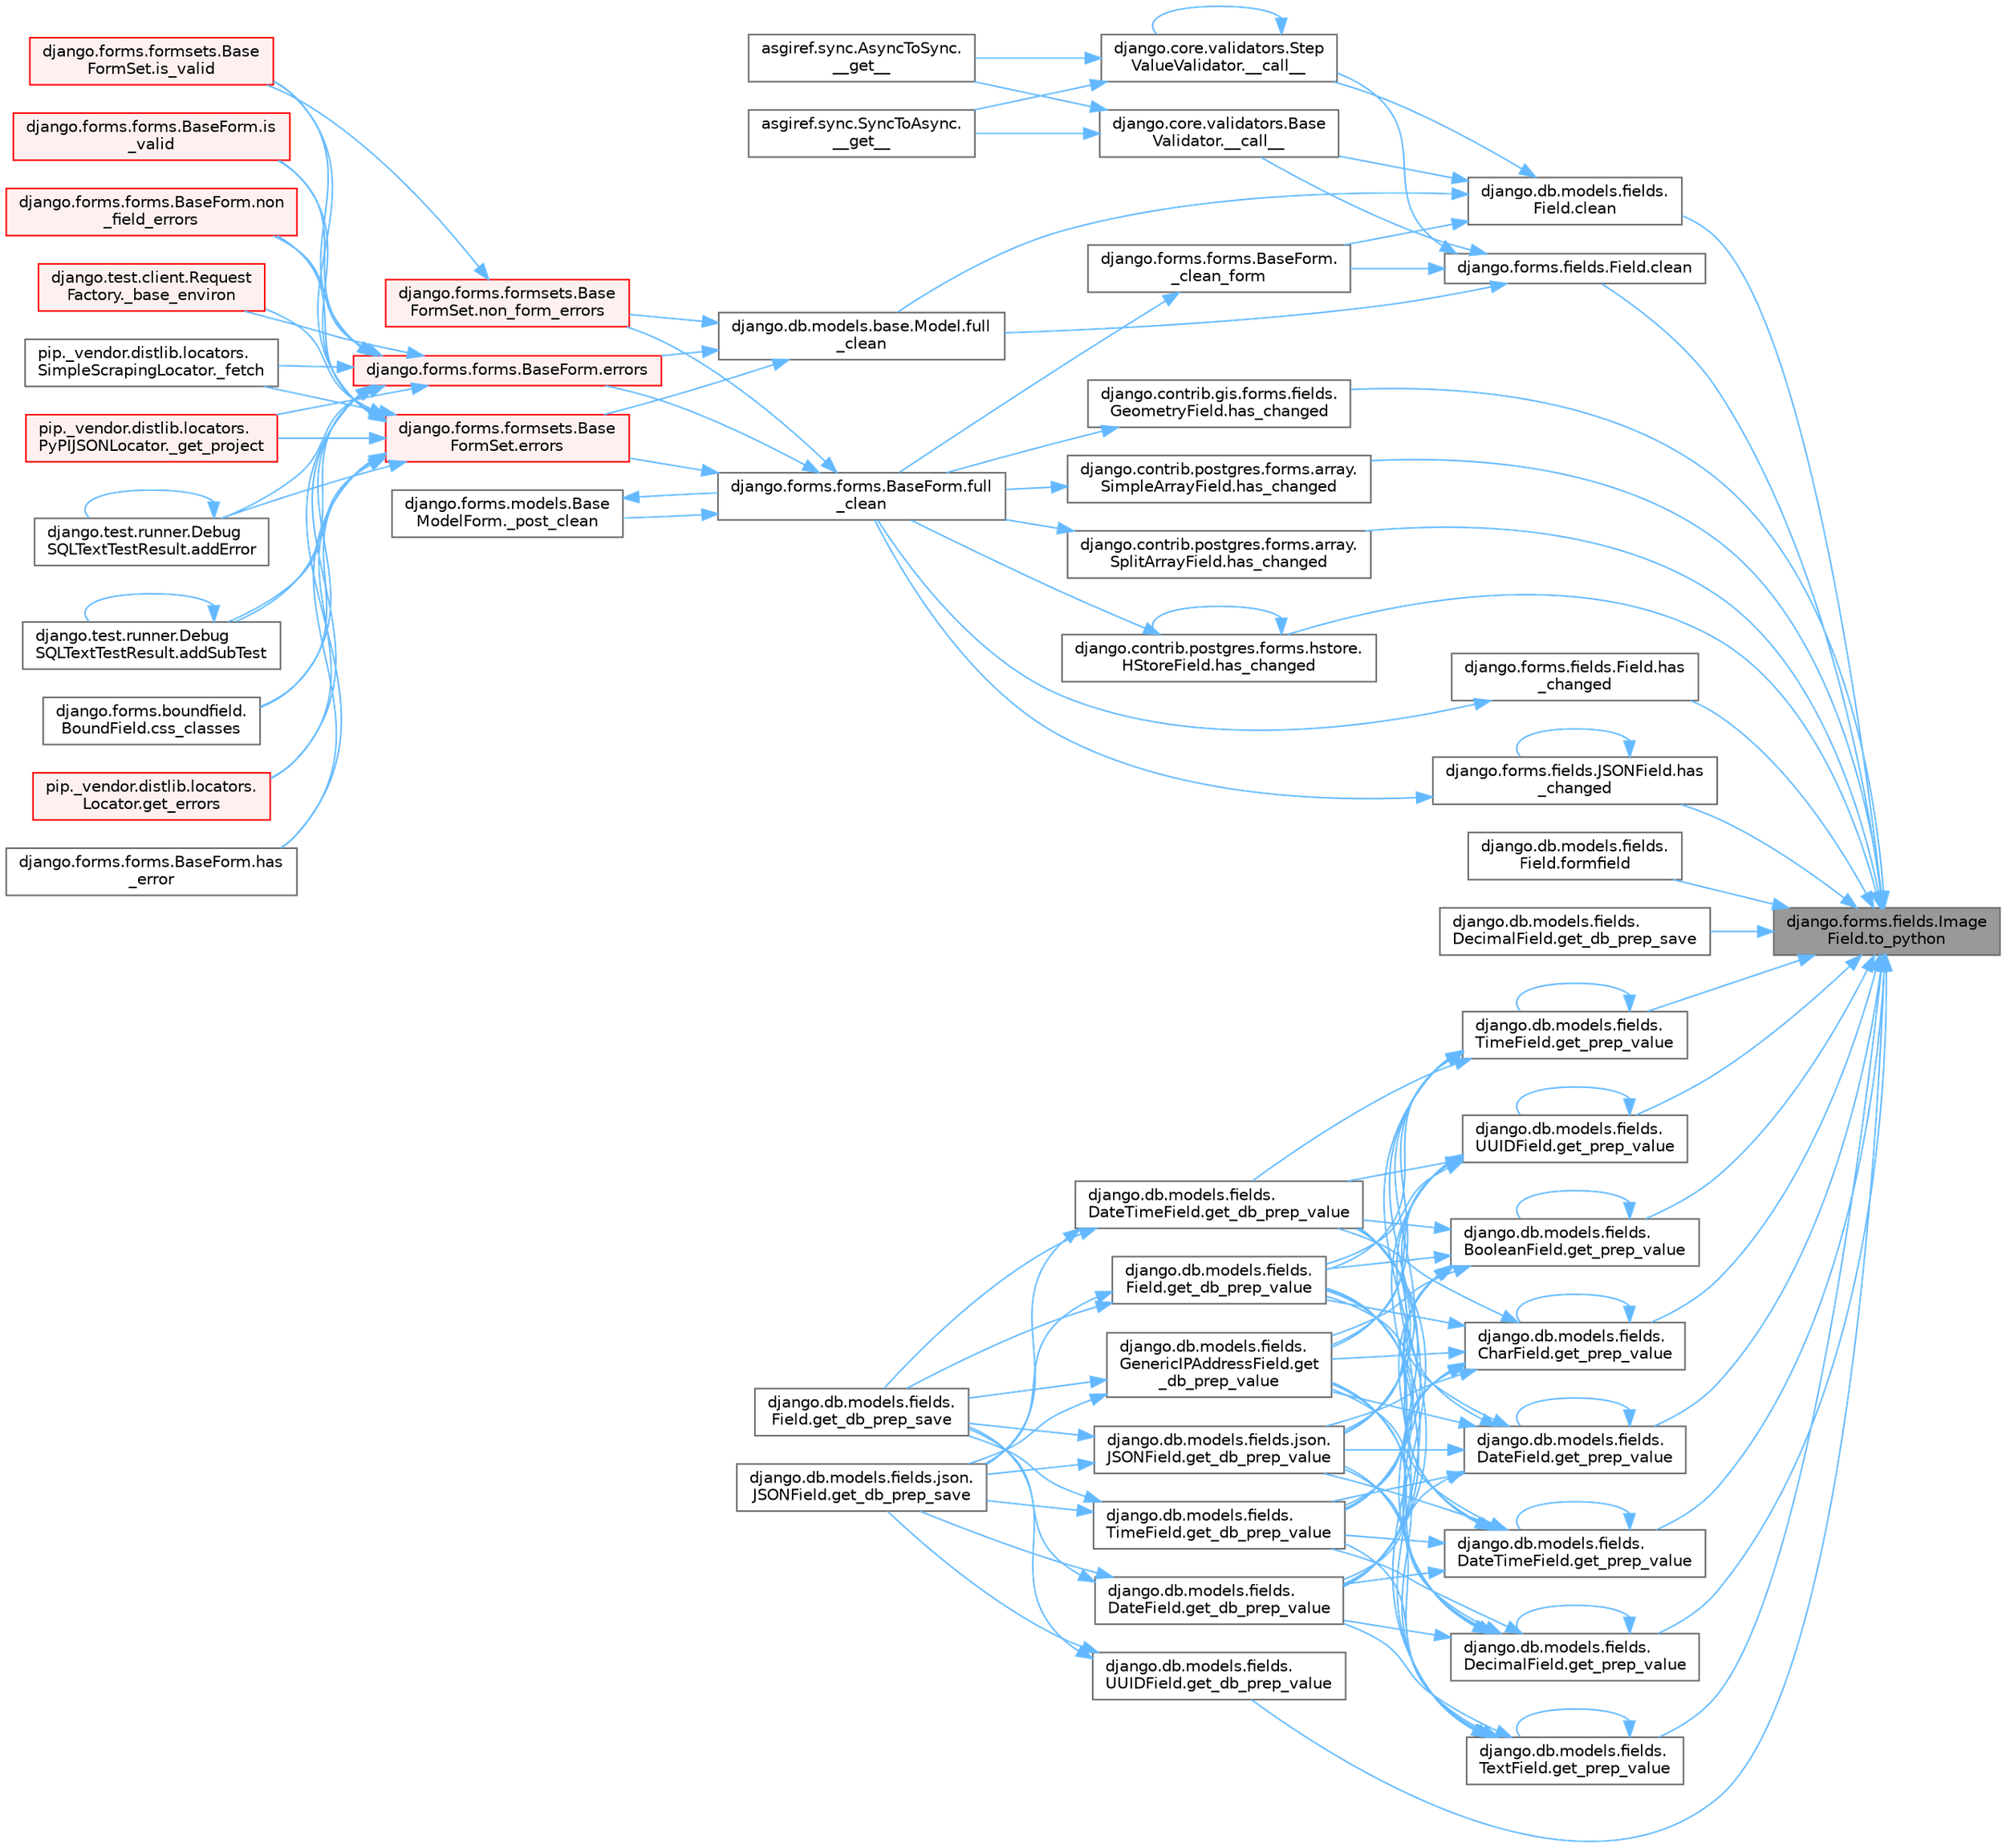 digraph "django.forms.fields.ImageField.to_python"
{
 // LATEX_PDF_SIZE
  bgcolor="transparent";
  edge [fontname=Helvetica,fontsize=10,labelfontname=Helvetica,labelfontsize=10];
  node [fontname=Helvetica,fontsize=10,shape=box,height=0.2,width=0.4];
  rankdir="RL";
  Node1 [id="Node000001",label="django.forms.fields.Image\lField.to_python",height=0.2,width=0.4,color="gray40", fillcolor="grey60", style="filled", fontcolor="black",tooltip=" "];
  Node1 -> Node2 [id="edge1_Node000001_Node000002",dir="back",color="steelblue1",style="solid",tooltip=" "];
  Node2 [id="Node000002",label="django.db.models.fields.\lField.clean",height=0.2,width=0.4,color="grey40", fillcolor="white", style="filled",URL="$classdjango_1_1db_1_1models_1_1fields_1_1_field.html#a4882fa20e9148ee8315b937e9cea41bf",tooltip=" "];
  Node2 -> Node3 [id="edge2_Node000002_Node000003",dir="back",color="steelblue1",style="solid",tooltip=" "];
  Node3 [id="Node000003",label="django.core.validators.Base\lValidator.__call__",height=0.2,width=0.4,color="grey40", fillcolor="white", style="filled",URL="$classdjango_1_1core_1_1validators_1_1_base_validator.html#ac718256582df714e061c6b927e045d12",tooltip=" "];
  Node3 -> Node4 [id="edge3_Node000003_Node000004",dir="back",color="steelblue1",style="solid",tooltip=" "];
  Node4 [id="Node000004",label="asgiref.sync.AsyncToSync.\l__get__",height=0.2,width=0.4,color="grey40", fillcolor="white", style="filled",URL="$classasgiref_1_1sync_1_1_async_to_sync.html#a23e9ef7a73da98dad9e3f4e65846969b",tooltip=" "];
  Node3 -> Node5 [id="edge4_Node000003_Node000005",dir="back",color="steelblue1",style="solid",tooltip=" "];
  Node5 [id="Node000005",label="asgiref.sync.SyncToAsync.\l__get__",height=0.2,width=0.4,color="grey40", fillcolor="white", style="filled",URL="$classasgiref_1_1sync_1_1_sync_to_async.html#aebdfbe3f01079a529fd2f39810597381",tooltip=" "];
  Node2 -> Node6 [id="edge5_Node000002_Node000006",dir="back",color="steelblue1",style="solid",tooltip=" "];
  Node6 [id="Node000006",label="django.core.validators.Step\lValueValidator.__call__",height=0.2,width=0.4,color="grey40", fillcolor="white", style="filled",URL="$classdjango_1_1core_1_1validators_1_1_step_value_validator.html#aebdbf74fe74c5b999350df9c1852714c",tooltip=" "];
  Node6 -> Node6 [id="edge6_Node000006_Node000006",dir="back",color="steelblue1",style="solid",tooltip=" "];
  Node6 -> Node4 [id="edge7_Node000006_Node000004",dir="back",color="steelblue1",style="solid",tooltip=" "];
  Node6 -> Node5 [id="edge8_Node000006_Node000005",dir="back",color="steelblue1",style="solid",tooltip=" "];
  Node2 -> Node7 [id="edge9_Node000002_Node000007",dir="back",color="steelblue1",style="solid",tooltip=" "];
  Node7 [id="Node000007",label="django.forms.forms.BaseForm.\l_clean_form",height=0.2,width=0.4,color="grey40", fillcolor="white", style="filled",URL="$classdjango_1_1forms_1_1forms_1_1_base_form.html#ae5eed108001c1a75985b75174fe23f1f",tooltip=" "];
  Node7 -> Node8 [id="edge10_Node000007_Node000008",dir="back",color="steelblue1",style="solid",tooltip=" "];
  Node8 [id="Node000008",label="django.forms.forms.BaseForm.full\l_clean",height=0.2,width=0.4,color="grey40", fillcolor="white", style="filled",URL="$classdjango_1_1forms_1_1forms_1_1_base_form.html#a396d2448f658dc84a0f0b473ffaae918",tooltip=" "];
  Node8 -> Node9 [id="edge11_Node000008_Node000009",dir="back",color="steelblue1",style="solid",tooltip=" "];
  Node9 [id="Node000009",label="django.forms.models.Base\lModelForm._post_clean",height=0.2,width=0.4,color="grey40", fillcolor="white", style="filled",URL="$classdjango_1_1forms_1_1models_1_1_base_model_form.html#a83e1c0ea3ba97f3a496d07955d1bf124",tooltip=" "];
  Node9 -> Node8 [id="edge12_Node000009_Node000008",dir="back",color="steelblue1",style="solid",tooltip=" "];
  Node8 -> Node10 [id="edge13_Node000008_Node000010",dir="back",color="steelblue1",style="solid",tooltip=" "];
  Node10 [id="Node000010",label="django.forms.forms.BaseForm.errors",height=0.2,width=0.4,color="red", fillcolor="#FFF0F0", style="filled",URL="$classdjango_1_1forms_1_1forms_1_1_base_form.html#aca47cb75eb6c321d1c429b33eca94d49",tooltip=" "];
  Node10 -> Node11 [id="edge14_Node000010_Node000011",dir="back",color="steelblue1",style="solid",tooltip=" "];
  Node11 [id="Node000011",label="django.test.client.Request\lFactory._base_environ",height=0.2,width=0.4,color="red", fillcolor="#FFF0F0", style="filled",URL="$classdjango_1_1test_1_1client_1_1_request_factory.html#ab650654b992f4e9fc9e30bd0442973c1",tooltip=" "];
  Node10 -> Node596 [id="edge15_Node000010_Node000596",dir="back",color="steelblue1",style="solid",tooltip=" "];
  Node596 [id="Node000596",label="pip._vendor.distlib.locators.\lSimpleScrapingLocator._fetch",height=0.2,width=0.4,color="grey40", fillcolor="white", style="filled",URL="$classpip_1_1__vendor_1_1distlib_1_1locators_1_1_simple_scraping_locator.html#a72156eb8243de03d8881db3caaa60b8c",tooltip=" "];
  Node10 -> Node597 [id="edge16_Node000010_Node000597",dir="back",color="steelblue1",style="solid",tooltip=" "];
  Node597 [id="Node000597",label="pip._vendor.distlib.locators.\lPyPIJSONLocator._get_project",height=0.2,width=0.4,color="red", fillcolor="#FFF0F0", style="filled",URL="$classpip_1_1__vendor_1_1distlib_1_1locators_1_1_py_p_i_j_s_o_n_locator.html#ab5b95d18130e47c0bedca04d7b010bf6",tooltip=" "];
  Node10 -> Node1788 [id="edge17_Node000010_Node001788",dir="back",color="steelblue1",style="solid",tooltip=" "];
  Node1788 [id="Node001788",label="django.test.runner.Debug\lSQLTextTestResult.addError",height=0.2,width=0.4,color="grey40", fillcolor="white", style="filled",URL="$classdjango_1_1test_1_1runner_1_1_debug_s_q_l_text_test_result.html#a398c116f3b7d25563a21e81178271a8a",tooltip=" "];
  Node1788 -> Node1788 [id="edge18_Node001788_Node001788",dir="back",color="steelblue1",style="solid",tooltip=" "];
  Node10 -> Node1789 [id="edge19_Node000010_Node001789",dir="back",color="steelblue1",style="solid",tooltip=" "];
  Node1789 [id="Node001789",label="django.test.runner.Debug\lSQLTextTestResult.addSubTest",height=0.2,width=0.4,color="grey40", fillcolor="white", style="filled",URL="$classdjango_1_1test_1_1runner_1_1_debug_s_q_l_text_test_result.html#a65bae0538566d8bc532c972340744b1e",tooltip=" "];
  Node1789 -> Node1789 [id="edge20_Node001789_Node001789",dir="back",color="steelblue1",style="solid",tooltip=" "];
  Node10 -> Node1790 [id="edge21_Node000010_Node001790",dir="back",color="steelblue1",style="solid",tooltip=" "];
  Node1790 [id="Node001790",label="django.forms.boundfield.\lBoundField.css_classes",height=0.2,width=0.4,color="grey40", fillcolor="white", style="filled",URL="$classdjango_1_1forms_1_1boundfield_1_1_bound_field.html#a19d289ef3598c412a0fee978458875bc",tooltip=" "];
  Node10 -> Node1791 [id="edge22_Node000010_Node001791",dir="back",color="steelblue1",style="solid",tooltip=" "];
  Node1791 [id="Node001791",label="pip._vendor.distlib.locators.\lLocator.get_errors",height=0.2,width=0.4,color="red", fillcolor="#FFF0F0", style="filled",URL="$classpip_1_1__vendor_1_1distlib_1_1locators_1_1_locator.html#abc5864a47e4cb8c481f44eb1a72f565c",tooltip=" "];
  Node10 -> Node1793 [id="edge23_Node000010_Node001793",dir="back",color="steelblue1",style="solid",tooltip=" "];
  Node1793 [id="Node001793",label="django.forms.forms.BaseForm.has\l_error",height=0.2,width=0.4,color="grey40", fillcolor="white", style="filled",URL="$classdjango_1_1forms_1_1forms_1_1_base_form.html#af67d8e47182c8c92ad4cac6441bfeb80",tooltip=" "];
  Node10 -> Node1794 [id="edge24_Node000010_Node001794",dir="back",color="steelblue1",style="solid",tooltip=" "];
  Node1794 [id="Node001794",label="django.forms.forms.BaseForm.is\l_valid",height=0.2,width=0.4,color="red", fillcolor="#FFF0F0", style="filled",URL="$classdjango_1_1forms_1_1forms_1_1_base_form.html#a8be15c9eaccca682a18c7d3f13802cc4",tooltip=" "];
  Node10 -> Node684 [id="edge25_Node000010_Node000684",dir="back",color="steelblue1",style="solid",tooltip=" "];
  Node684 [id="Node000684",label="django.forms.formsets.Base\lFormSet.is_valid",height=0.2,width=0.4,color="red", fillcolor="#FFF0F0", style="filled",URL="$classdjango_1_1forms_1_1formsets_1_1_base_form_set.html#a713477cfb7c01e723400df62b49c250c",tooltip=" "];
  Node10 -> Node1795 [id="edge26_Node000010_Node001795",dir="back",color="steelblue1",style="solid",tooltip=" "];
  Node1795 [id="Node001795",label="django.forms.forms.BaseForm.non\l_field_errors",height=0.2,width=0.4,color="red", fillcolor="#FFF0F0", style="filled",URL="$classdjango_1_1forms_1_1forms_1_1_base_form.html#a713be7c8d25008cf58c90916cb682447",tooltip=" "];
  Node8 -> Node595 [id="edge27_Node000008_Node000595",dir="back",color="steelblue1",style="solid",tooltip=" "];
  Node595 [id="Node000595",label="django.forms.formsets.Base\lFormSet.errors",height=0.2,width=0.4,color="red", fillcolor="#FFF0F0", style="filled",URL="$classdjango_1_1forms_1_1formsets_1_1_base_form_set.html#a9e249e2240c3ae2775249e3d3da42020",tooltip=" "];
  Node595 -> Node11 [id="edge28_Node000595_Node000011",dir="back",color="steelblue1",style="solid",tooltip=" "];
  Node595 -> Node596 [id="edge29_Node000595_Node000596",dir="back",color="steelblue1",style="solid",tooltip=" "];
  Node595 -> Node597 [id="edge30_Node000595_Node000597",dir="back",color="steelblue1",style="solid",tooltip=" "];
  Node595 -> Node1788 [id="edge31_Node000595_Node001788",dir="back",color="steelblue1",style="solid",tooltip=" "];
  Node595 -> Node1789 [id="edge32_Node000595_Node001789",dir="back",color="steelblue1",style="solid",tooltip=" "];
  Node595 -> Node1790 [id="edge33_Node000595_Node001790",dir="back",color="steelblue1",style="solid",tooltip=" "];
  Node595 -> Node1791 [id="edge34_Node000595_Node001791",dir="back",color="steelblue1",style="solid",tooltip=" "];
  Node595 -> Node1793 [id="edge35_Node000595_Node001793",dir="back",color="steelblue1",style="solid",tooltip=" "];
  Node595 -> Node1794 [id="edge36_Node000595_Node001794",dir="back",color="steelblue1",style="solid",tooltip=" "];
  Node595 -> Node684 [id="edge37_Node000595_Node000684",dir="back",color="steelblue1",style="solid",tooltip=" "];
  Node595 -> Node1795 [id="edge38_Node000595_Node001795",dir="back",color="steelblue1",style="solid",tooltip=" "];
  Node8 -> Node683 [id="edge39_Node000008_Node000683",dir="back",color="steelblue1",style="solid",tooltip=" "];
  Node683 [id="Node000683",label="django.forms.formsets.Base\lFormSet.non_form_errors",height=0.2,width=0.4,color="red", fillcolor="#FFF0F0", style="filled",URL="$classdjango_1_1forms_1_1formsets_1_1_base_form_set.html#a8b499fb5fdd72c59134bf40aeac2de3c",tooltip=" "];
  Node683 -> Node684 [id="edge40_Node000683_Node000684",dir="back",color="steelblue1",style="solid",tooltip=" "];
  Node2 -> Node594 [id="edge41_Node000002_Node000594",dir="back",color="steelblue1",style="solid",tooltip=" "];
  Node594 [id="Node000594",label="django.db.models.base.Model.full\l_clean",height=0.2,width=0.4,color="grey40", fillcolor="white", style="filled",URL="$classdjango_1_1db_1_1models_1_1base_1_1_model.html#a2e68bd042bd3e52b086f8838eeaa416f",tooltip=" "];
  Node594 -> Node10 [id="edge42_Node000594_Node000010",dir="back",color="steelblue1",style="solid",tooltip=" "];
  Node594 -> Node595 [id="edge43_Node000594_Node000595",dir="back",color="steelblue1",style="solid",tooltip=" "];
  Node594 -> Node683 [id="edge44_Node000594_Node000683",dir="back",color="steelblue1",style="solid",tooltip=" "];
  Node1 -> Node593 [id="edge45_Node000001_Node000593",dir="back",color="steelblue1",style="solid",tooltip=" "];
  Node593 [id="Node000593",label="django.forms.fields.Field.clean",height=0.2,width=0.4,color="grey40", fillcolor="white", style="filled",URL="$classdjango_1_1forms_1_1fields_1_1_field.html#aee75acad433887bd31c6f298ebd77195",tooltip=" "];
  Node593 -> Node3 [id="edge46_Node000593_Node000003",dir="back",color="steelblue1",style="solid",tooltip=" "];
  Node593 -> Node6 [id="edge47_Node000593_Node000006",dir="back",color="steelblue1",style="solid",tooltip=" "];
  Node593 -> Node7 [id="edge48_Node000593_Node000007",dir="back",color="steelblue1",style="solid",tooltip=" "];
  Node593 -> Node594 [id="edge49_Node000593_Node000594",dir="back",color="steelblue1",style="solid",tooltip=" "];
  Node1 -> Node1939 [id="edge50_Node000001_Node001939",dir="back",color="steelblue1",style="solid",tooltip=" "];
  Node1939 [id="Node001939",label="django.db.models.fields.\lField.formfield",height=0.2,width=0.4,color="grey40", fillcolor="white", style="filled",URL="$classdjango_1_1db_1_1models_1_1fields_1_1_field.html#a1822195647a4e308ad17ccbeab6ea120",tooltip=" "];
  Node1 -> Node2714 [id="edge51_Node000001_Node002714",dir="back",color="steelblue1",style="solid",tooltip=" "];
  Node2714 [id="Node002714",label="django.db.models.fields.\lDecimalField.get_db_prep_save",height=0.2,width=0.4,color="grey40", fillcolor="white", style="filled",URL="$classdjango_1_1db_1_1models_1_1fields_1_1_decimal_field.html#a46667b50c85f0b4a6cb777431017fc3a",tooltip=" "];
  Node1 -> Node2715 [id="edge52_Node000001_Node002715",dir="back",color="steelblue1",style="solid",tooltip=" "];
  Node2715 [id="Node002715",label="django.db.models.fields.\lUUIDField.get_db_prep_value",height=0.2,width=0.4,color="grey40", fillcolor="white", style="filled",URL="$classdjango_1_1db_1_1models_1_1fields_1_1_u_u_i_d_field.html#a386f708cbcae8153a01c6bc4fde97203",tooltip=" "];
  Node2715 -> Node1874 [id="edge53_Node002715_Node001874",dir="back",color="steelblue1",style="solid",tooltip=" "];
  Node1874 [id="Node001874",label="django.db.models.fields.\lField.get_db_prep_save",height=0.2,width=0.4,color="grey40", fillcolor="white", style="filled",URL="$classdjango_1_1db_1_1models_1_1fields_1_1_field.html#a6ffbf587320e79a62a40af031183c2f2",tooltip=" "];
  Node2715 -> Node1875 [id="edge54_Node002715_Node001875",dir="back",color="steelblue1",style="solid",tooltip=" "];
  Node1875 [id="Node001875",label="django.db.models.fields.json.\lJSONField.get_db_prep_save",height=0.2,width=0.4,color="grey40", fillcolor="white", style="filled",URL="$classdjango_1_1db_1_1models_1_1fields_1_1json_1_1_j_s_o_n_field.html#ab7a67887e20c9c31871531e607b2a133",tooltip=" "];
  Node1 -> Node2716 [id="edge55_Node000001_Node002716",dir="back",color="steelblue1",style="solid",tooltip=" "];
  Node2716 [id="Node002716",label="django.db.models.fields.\lBooleanField.get_prep_value",height=0.2,width=0.4,color="grey40", fillcolor="white", style="filled",URL="$classdjango_1_1db_1_1models_1_1fields_1_1_boolean_field.html#a2c76f741d494c42b977fea4db757b224",tooltip=" "];
  Node2716 -> Node1873 [id="edge56_Node002716_Node001873",dir="back",color="steelblue1",style="solid",tooltip=" "];
  Node1873 [id="Node001873",label="django.db.models.fields.\lDateField.get_db_prep_value",height=0.2,width=0.4,color="grey40", fillcolor="white", style="filled",URL="$classdjango_1_1db_1_1models_1_1fields_1_1_date_field.html#ad6d292b396a9f068e57a55dbcce353aa",tooltip=" "];
  Node1873 -> Node1874 [id="edge57_Node001873_Node001874",dir="back",color="steelblue1",style="solid",tooltip=" "];
  Node1873 -> Node1875 [id="edge58_Node001873_Node001875",dir="back",color="steelblue1",style="solid",tooltip=" "];
  Node2716 -> Node1876 [id="edge59_Node002716_Node001876",dir="back",color="steelblue1",style="solid",tooltip=" "];
  Node1876 [id="Node001876",label="django.db.models.fields.\lDateTimeField.get_db_prep_value",height=0.2,width=0.4,color="grey40", fillcolor="white", style="filled",URL="$classdjango_1_1db_1_1models_1_1fields_1_1_date_time_field.html#ace937a98f687ea3399d88de4eddec0b8",tooltip=" "];
  Node1876 -> Node1874 [id="edge60_Node001876_Node001874",dir="back",color="steelblue1",style="solid",tooltip=" "];
  Node1876 -> Node1875 [id="edge61_Node001876_Node001875",dir="back",color="steelblue1",style="solid",tooltip=" "];
  Node2716 -> Node1877 [id="edge62_Node002716_Node001877",dir="back",color="steelblue1",style="solid",tooltip=" "];
  Node1877 [id="Node001877",label="django.db.models.fields.\lField.get_db_prep_value",height=0.2,width=0.4,color="grey40", fillcolor="white", style="filled",URL="$classdjango_1_1db_1_1models_1_1fields_1_1_field.html#a27b39e33c87cb9d48a2cc249a66459c3",tooltip=" "];
  Node1877 -> Node1874 [id="edge63_Node001877_Node001874",dir="back",color="steelblue1",style="solid",tooltip=" "];
  Node1877 -> Node1875 [id="edge64_Node001877_Node001875",dir="back",color="steelblue1",style="solid",tooltip=" "];
  Node2716 -> Node1878 [id="edge65_Node002716_Node001878",dir="back",color="steelblue1",style="solid",tooltip=" "];
  Node1878 [id="Node001878",label="django.db.models.fields.\lGenericIPAddressField.get\l_db_prep_value",height=0.2,width=0.4,color="grey40", fillcolor="white", style="filled",URL="$classdjango_1_1db_1_1models_1_1fields_1_1_generic_i_p_address_field.html#a0833bb7fa4f729102000a775edc0f4a9",tooltip=" "];
  Node1878 -> Node1874 [id="edge66_Node001878_Node001874",dir="back",color="steelblue1",style="solid",tooltip=" "];
  Node1878 -> Node1875 [id="edge67_Node001878_Node001875",dir="back",color="steelblue1",style="solid",tooltip=" "];
  Node2716 -> Node1879 [id="edge68_Node002716_Node001879",dir="back",color="steelblue1",style="solid",tooltip=" "];
  Node1879 [id="Node001879",label="django.db.models.fields.json.\lJSONField.get_db_prep_value",height=0.2,width=0.4,color="grey40", fillcolor="white", style="filled",URL="$classdjango_1_1db_1_1models_1_1fields_1_1json_1_1_j_s_o_n_field.html#ad89498c756bc8ae7f6e98ca5b7eb5184",tooltip=" "];
  Node1879 -> Node1874 [id="edge69_Node001879_Node001874",dir="back",color="steelblue1",style="solid",tooltip=" "];
  Node1879 -> Node1875 [id="edge70_Node001879_Node001875",dir="back",color="steelblue1",style="solid",tooltip=" "];
  Node2716 -> Node1880 [id="edge71_Node002716_Node001880",dir="back",color="steelblue1",style="solid",tooltip=" "];
  Node1880 [id="Node001880",label="django.db.models.fields.\lTimeField.get_db_prep_value",height=0.2,width=0.4,color="grey40", fillcolor="white", style="filled",URL="$classdjango_1_1db_1_1models_1_1fields_1_1_time_field.html#ac736cd2c62828e3dbee00ff6bae39e84",tooltip=" "];
  Node1880 -> Node1874 [id="edge72_Node001880_Node001874",dir="back",color="steelblue1",style="solid",tooltip=" "];
  Node1880 -> Node1875 [id="edge73_Node001880_Node001875",dir="back",color="steelblue1",style="solid",tooltip=" "];
  Node2716 -> Node2716 [id="edge74_Node002716_Node002716",dir="back",color="steelblue1",style="solid",tooltip=" "];
  Node1 -> Node2717 [id="edge75_Node000001_Node002717",dir="back",color="steelblue1",style="solid",tooltip=" "];
  Node2717 [id="Node002717",label="django.db.models.fields.\lCharField.get_prep_value",height=0.2,width=0.4,color="grey40", fillcolor="white", style="filled",URL="$classdjango_1_1db_1_1models_1_1fields_1_1_char_field.html#a586dde4bef09b94f15ca3b7a3b616a12",tooltip=" "];
  Node2717 -> Node1873 [id="edge76_Node002717_Node001873",dir="back",color="steelblue1",style="solid",tooltip=" "];
  Node2717 -> Node1876 [id="edge77_Node002717_Node001876",dir="back",color="steelblue1",style="solid",tooltip=" "];
  Node2717 -> Node1877 [id="edge78_Node002717_Node001877",dir="back",color="steelblue1",style="solid",tooltip=" "];
  Node2717 -> Node1878 [id="edge79_Node002717_Node001878",dir="back",color="steelblue1",style="solid",tooltip=" "];
  Node2717 -> Node1879 [id="edge80_Node002717_Node001879",dir="back",color="steelblue1",style="solid",tooltip=" "];
  Node2717 -> Node1880 [id="edge81_Node002717_Node001880",dir="back",color="steelblue1",style="solid",tooltip=" "];
  Node2717 -> Node2717 [id="edge82_Node002717_Node002717",dir="back",color="steelblue1",style="solid",tooltip=" "];
  Node1 -> Node2718 [id="edge83_Node000001_Node002718",dir="back",color="steelblue1",style="solid",tooltip=" "];
  Node2718 [id="Node002718",label="django.db.models.fields.\lDateField.get_prep_value",height=0.2,width=0.4,color="grey40", fillcolor="white", style="filled",URL="$classdjango_1_1db_1_1models_1_1fields_1_1_date_field.html#a17fd388efd6c1cc24e4daa2838936247",tooltip=" "];
  Node2718 -> Node1873 [id="edge84_Node002718_Node001873",dir="back",color="steelblue1",style="solid",tooltip=" "];
  Node2718 -> Node1876 [id="edge85_Node002718_Node001876",dir="back",color="steelblue1",style="solid",tooltip=" "];
  Node2718 -> Node1877 [id="edge86_Node002718_Node001877",dir="back",color="steelblue1",style="solid",tooltip=" "];
  Node2718 -> Node1878 [id="edge87_Node002718_Node001878",dir="back",color="steelblue1",style="solid",tooltip=" "];
  Node2718 -> Node1879 [id="edge88_Node002718_Node001879",dir="back",color="steelblue1",style="solid",tooltip=" "];
  Node2718 -> Node1880 [id="edge89_Node002718_Node001880",dir="back",color="steelblue1",style="solid",tooltip=" "];
  Node2718 -> Node2718 [id="edge90_Node002718_Node002718",dir="back",color="steelblue1",style="solid",tooltip=" "];
  Node1 -> Node1872 [id="edge91_Node000001_Node001872",dir="back",color="steelblue1",style="solid",tooltip=" "];
  Node1872 [id="Node001872",label="django.db.models.fields.\lDateTimeField.get_prep_value",height=0.2,width=0.4,color="grey40", fillcolor="white", style="filled",URL="$classdjango_1_1db_1_1models_1_1fields_1_1_date_time_field.html#a96b7b4c4a2af78523ff88dd95ddde877",tooltip=" "];
  Node1872 -> Node1873 [id="edge92_Node001872_Node001873",dir="back",color="steelblue1",style="solid",tooltip=" "];
  Node1872 -> Node1876 [id="edge93_Node001872_Node001876",dir="back",color="steelblue1",style="solid",tooltip=" "];
  Node1872 -> Node1877 [id="edge94_Node001872_Node001877",dir="back",color="steelblue1",style="solid",tooltip=" "];
  Node1872 -> Node1878 [id="edge95_Node001872_Node001878",dir="back",color="steelblue1",style="solid",tooltip=" "];
  Node1872 -> Node1879 [id="edge96_Node001872_Node001879",dir="back",color="steelblue1",style="solid",tooltip=" "];
  Node1872 -> Node1880 [id="edge97_Node001872_Node001880",dir="back",color="steelblue1",style="solid",tooltip=" "];
  Node1872 -> Node1872 [id="edge98_Node001872_Node001872",dir="back",color="steelblue1",style="solid",tooltip=" "];
  Node1 -> Node2719 [id="edge99_Node000001_Node002719",dir="back",color="steelblue1",style="solid",tooltip=" "];
  Node2719 [id="Node002719",label="django.db.models.fields.\lDecimalField.get_prep_value",height=0.2,width=0.4,color="grey40", fillcolor="white", style="filled",URL="$classdjango_1_1db_1_1models_1_1fields_1_1_decimal_field.html#a1d8d3b60ca856194a27f246557cdded5",tooltip=" "];
  Node2719 -> Node1873 [id="edge100_Node002719_Node001873",dir="back",color="steelblue1",style="solid",tooltip=" "];
  Node2719 -> Node1876 [id="edge101_Node002719_Node001876",dir="back",color="steelblue1",style="solid",tooltip=" "];
  Node2719 -> Node1877 [id="edge102_Node002719_Node001877",dir="back",color="steelblue1",style="solid",tooltip=" "];
  Node2719 -> Node1878 [id="edge103_Node002719_Node001878",dir="back",color="steelblue1",style="solid",tooltip=" "];
  Node2719 -> Node1879 [id="edge104_Node002719_Node001879",dir="back",color="steelblue1",style="solid",tooltip=" "];
  Node2719 -> Node1880 [id="edge105_Node002719_Node001880",dir="back",color="steelblue1",style="solid",tooltip=" "];
  Node2719 -> Node2719 [id="edge106_Node002719_Node002719",dir="back",color="steelblue1",style="solid",tooltip=" "];
  Node1 -> Node2720 [id="edge107_Node000001_Node002720",dir="back",color="steelblue1",style="solid",tooltip=" "];
  Node2720 [id="Node002720",label="django.db.models.fields.\lTextField.get_prep_value",height=0.2,width=0.4,color="grey40", fillcolor="white", style="filled",URL="$classdjango_1_1db_1_1models_1_1fields_1_1_text_field.html#aa6f1c919bfc7cb7571f98e02c585ade9",tooltip=" "];
  Node2720 -> Node1873 [id="edge108_Node002720_Node001873",dir="back",color="steelblue1",style="solid",tooltip=" "];
  Node2720 -> Node1876 [id="edge109_Node002720_Node001876",dir="back",color="steelblue1",style="solid",tooltip=" "];
  Node2720 -> Node1877 [id="edge110_Node002720_Node001877",dir="back",color="steelblue1",style="solid",tooltip=" "];
  Node2720 -> Node1878 [id="edge111_Node002720_Node001878",dir="back",color="steelblue1",style="solid",tooltip=" "];
  Node2720 -> Node1879 [id="edge112_Node002720_Node001879",dir="back",color="steelblue1",style="solid",tooltip=" "];
  Node2720 -> Node1880 [id="edge113_Node002720_Node001880",dir="back",color="steelblue1",style="solid",tooltip=" "];
  Node2720 -> Node2720 [id="edge114_Node002720_Node002720",dir="back",color="steelblue1",style="solid",tooltip=" "];
  Node1 -> Node2721 [id="edge115_Node000001_Node002721",dir="back",color="steelblue1",style="solid",tooltip=" "];
  Node2721 [id="Node002721",label="django.db.models.fields.\lTimeField.get_prep_value",height=0.2,width=0.4,color="grey40", fillcolor="white", style="filled",URL="$classdjango_1_1db_1_1models_1_1fields_1_1_time_field.html#a66b3f5bd9d463227ddf9205248c05159",tooltip=" "];
  Node2721 -> Node1873 [id="edge116_Node002721_Node001873",dir="back",color="steelblue1",style="solid",tooltip=" "];
  Node2721 -> Node1876 [id="edge117_Node002721_Node001876",dir="back",color="steelblue1",style="solid",tooltip=" "];
  Node2721 -> Node1877 [id="edge118_Node002721_Node001877",dir="back",color="steelblue1",style="solid",tooltip=" "];
  Node2721 -> Node1878 [id="edge119_Node002721_Node001878",dir="back",color="steelblue1",style="solid",tooltip=" "];
  Node2721 -> Node1879 [id="edge120_Node002721_Node001879",dir="back",color="steelblue1",style="solid",tooltip=" "];
  Node2721 -> Node1880 [id="edge121_Node002721_Node001880",dir="back",color="steelblue1",style="solid",tooltip=" "];
  Node2721 -> Node2721 [id="edge122_Node002721_Node002721",dir="back",color="steelblue1",style="solid",tooltip=" "];
  Node1 -> Node2722 [id="edge123_Node000001_Node002722",dir="back",color="steelblue1",style="solid",tooltip=" "];
  Node2722 [id="Node002722",label="django.db.models.fields.\lUUIDField.get_prep_value",height=0.2,width=0.4,color="grey40", fillcolor="white", style="filled",URL="$classdjango_1_1db_1_1models_1_1fields_1_1_u_u_i_d_field.html#ae74a36923ced617bb42f59f725af7410",tooltip=" "];
  Node2722 -> Node1873 [id="edge124_Node002722_Node001873",dir="back",color="steelblue1",style="solid",tooltip=" "];
  Node2722 -> Node1876 [id="edge125_Node002722_Node001876",dir="back",color="steelblue1",style="solid",tooltip=" "];
  Node2722 -> Node1877 [id="edge126_Node002722_Node001877",dir="back",color="steelblue1",style="solid",tooltip=" "];
  Node2722 -> Node1878 [id="edge127_Node002722_Node001878",dir="back",color="steelblue1",style="solid",tooltip=" "];
  Node2722 -> Node1879 [id="edge128_Node002722_Node001879",dir="back",color="steelblue1",style="solid",tooltip=" "];
  Node2722 -> Node1880 [id="edge129_Node002722_Node001880",dir="back",color="steelblue1",style="solid",tooltip=" "];
  Node2722 -> Node2722 [id="edge130_Node002722_Node002722",dir="back",color="steelblue1",style="solid",tooltip=" "];
  Node1 -> Node2723 [id="edge131_Node000001_Node002723",dir="back",color="steelblue1",style="solid",tooltip=" "];
  Node2723 [id="Node002723",label="django.contrib.gis.forms.fields.\lGeometryField.has_changed",height=0.2,width=0.4,color="grey40", fillcolor="white", style="filled",URL="$classdjango_1_1contrib_1_1gis_1_1forms_1_1fields_1_1_geometry_field.html#a1eea909ca0f411c76fe71d42177c8fdd",tooltip=" "];
  Node2723 -> Node8 [id="edge132_Node002723_Node000008",dir="back",color="steelblue1",style="solid",tooltip=" "];
  Node1 -> Node2724 [id="edge133_Node000001_Node002724",dir="back",color="steelblue1",style="solid",tooltip=" "];
  Node2724 [id="Node002724",label="django.contrib.postgres.forms.array.\lSimpleArrayField.has_changed",height=0.2,width=0.4,color="grey40", fillcolor="white", style="filled",URL="$classdjango_1_1contrib_1_1postgres_1_1forms_1_1array_1_1_simple_array_field.html#a20fa97d79dbf5b63dd367112f46a1aed",tooltip=" "];
  Node2724 -> Node8 [id="edge134_Node002724_Node000008",dir="back",color="steelblue1",style="solid",tooltip=" "];
  Node1 -> Node2725 [id="edge135_Node000001_Node002725",dir="back",color="steelblue1",style="solid",tooltip=" "];
  Node2725 [id="Node002725",label="django.contrib.postgres.forms.array.\lSplitArrayField.has_changed",height=0.2,width=0.4,color="grey40", fillcolor="white", style="filled",URL="$classdjango_1_1contrib_1_1postgres_1_1forms_1_1array_1_1_split_array_field.html#a044afbb76f3a9e62c6d2807e41f8515a",tooltip=" "];
  Node2725 -> Node8 [id="edge136_Node002725_Node000008",dir="back",color="steelblue1",style="solid",tooltip=" "];
  Node1 -> Node2726 [id="edge137_Node000001_Node002726",dir="back",color="steelblue1",style="solid",tooltip=" "];
  Node2726 [id="Node002726",label="django.contrib.postgres.forms.hstore.\lHStoreField.has_changed",height=0.2,width=0.4,color="grey40", fillcolor="white", style="filled",URL="$classdjango_1_1contrib_1_1postgres_1_1forms_1_1hstore_1_1_h_store_field.html#ac5320929c4a6ade3846df2236975b98c",tooltip=" "];
  Node2726 -> Node8 [id="edge138_Node002726_Node000008",dir="back",color="steelblue1",style="solid",tooltip=" "];
  Node2726 -> Node2726 [id="edge139_Node002726_Node002726",dir="back",color="steelblue1",style="solid",tooltip=" "];
  Node1 -> Node2727 [id="edge140_Node000001_Node002727",dir="back",color="steelblue1",style="solid",tooltip=" "];
  Node2727 [id="Node002727",label="django.forms.fields.Field.has\l_changed",height=0.2,width=0.4,color="grey40", fillcolor="white", style="filled",URL="$classdjango_1_1forms_1_1fields_1_1_field.html#a50a1eb1edc4c92885575a8a1d2da380d",tooltip=" "];
  Node2727 -> Node8 [id="edge141_Node002727_Node000008",dir="back",color="steelblue1",style="solid",tooltip=" "];
  Node1 -> Node2728 [id="edge142_Node000001_Node002728",dir="back",color="steelblue1",style="solid",tooltip=" "];
  Node2728 [id="Node002728",label="django.forms.fields.JSONField.has\l_changed",height=0.2,width=0.4,color="grey40", fillcolor="white", style="filled",URL="$classdjango_1_1forms_1_1fields_1_1_j_s_o_n_field.html#aaae558e73ab4b2c8b50d05fb71c761d4",tooltip=" "];
  Node2728 -> Node8 [id="edge143_Node002728_Node000008",dir="back",color="steelblue1",style="solid",tooltip=" "];
  Node2728 -> Node2728 [id="edge144_Node002728_Node002728",dir="back",color="steelblue1",style="solid",tooltip=" "];
}
